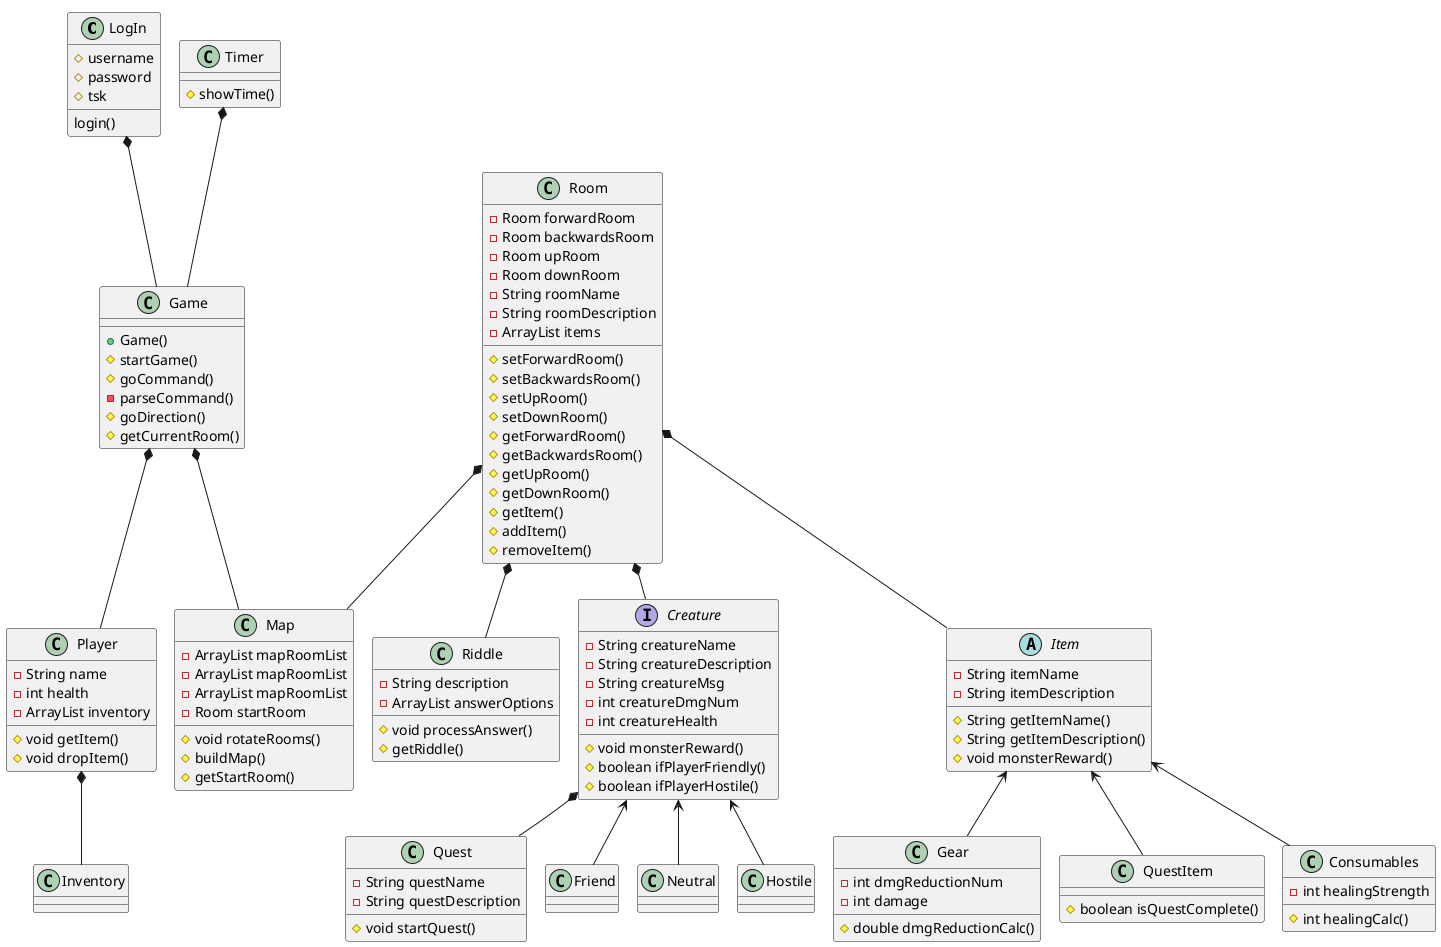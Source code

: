 @startuml
!pragma layout smetana
'https://plantuml.com/class-diagram

class LogIn {
#username
#password
#tsk
login()
}
class Riddle{
-String description
-ArrayList answerOptions
#void processAnswer()
#getRiddle()
}

class Quest{
-String questName
-String questDescription
#void startQuest()
}

class Timer{
#showTime()
}
class Game{
+Game()
#startGame()
#goCommand()
-parseCommand()
#goDirection()
#getCurrentRoom()
}
class Player{
-String name
-int health
-ArrayList inventory
#void getItem()
#void dropItem()
}


class Inventory
class Map {
-ArrayList mapRoomList
-ArrayList mapRoomList
-ArrayList mapRoomList
-Room startRoom
#void rotateRooms()
#buildMap()
#getStartRoom()

}
class Room {
-Room forwardRoom
-Room backwardsRoom
-Room upRoom
-Room downRoom
-String roomName
-String roomDescription
-ArrayList items
#setForwardRoom()
#setBackwardsRoom()
#setUpRoom()
#setDownRoom()
#getForwardRoom()
#getBackwardsRoom()
#getUpRoom()
#getDownRoom()
#getItem()
#addItem()
#removeItem()

}
interface Creature {
-String creatureName
-String creatureDescription
-String creatureMsg
-int creatureDmgNum
-int creatureHealth
#void monsterReward()
#boolean ifPlayerFriendly()
#boolean ifPlayerHostile()

}
class Friend {
}
class Neutral
class Hostile
abstract class Item{
-String itemName
-String itemDescription
# String getItemName()
#String getItemDescription()
#void monsterReward()
}
class Gear {
- int dmgReductionNum
- int damage
# double dmgReductionCalc()
}
class QuestItem {
#boolean isQuestComplete()
}
class Consumables{
-int healingStrength
# int healingCalc()

}


Timer*--Game
LogIn*--Game
Game*--Player
Player*--Inventory
Game*--Map
Room*--Map
Room*--Item
Room*--Creature
Room*-- Riddle
Creature<--Friend
Creature<--Neutral
Creature<--Hostile
Creature *-- Quest
Item<--Gear
Item<--Consumables
Item<--QuestItem




@enduml